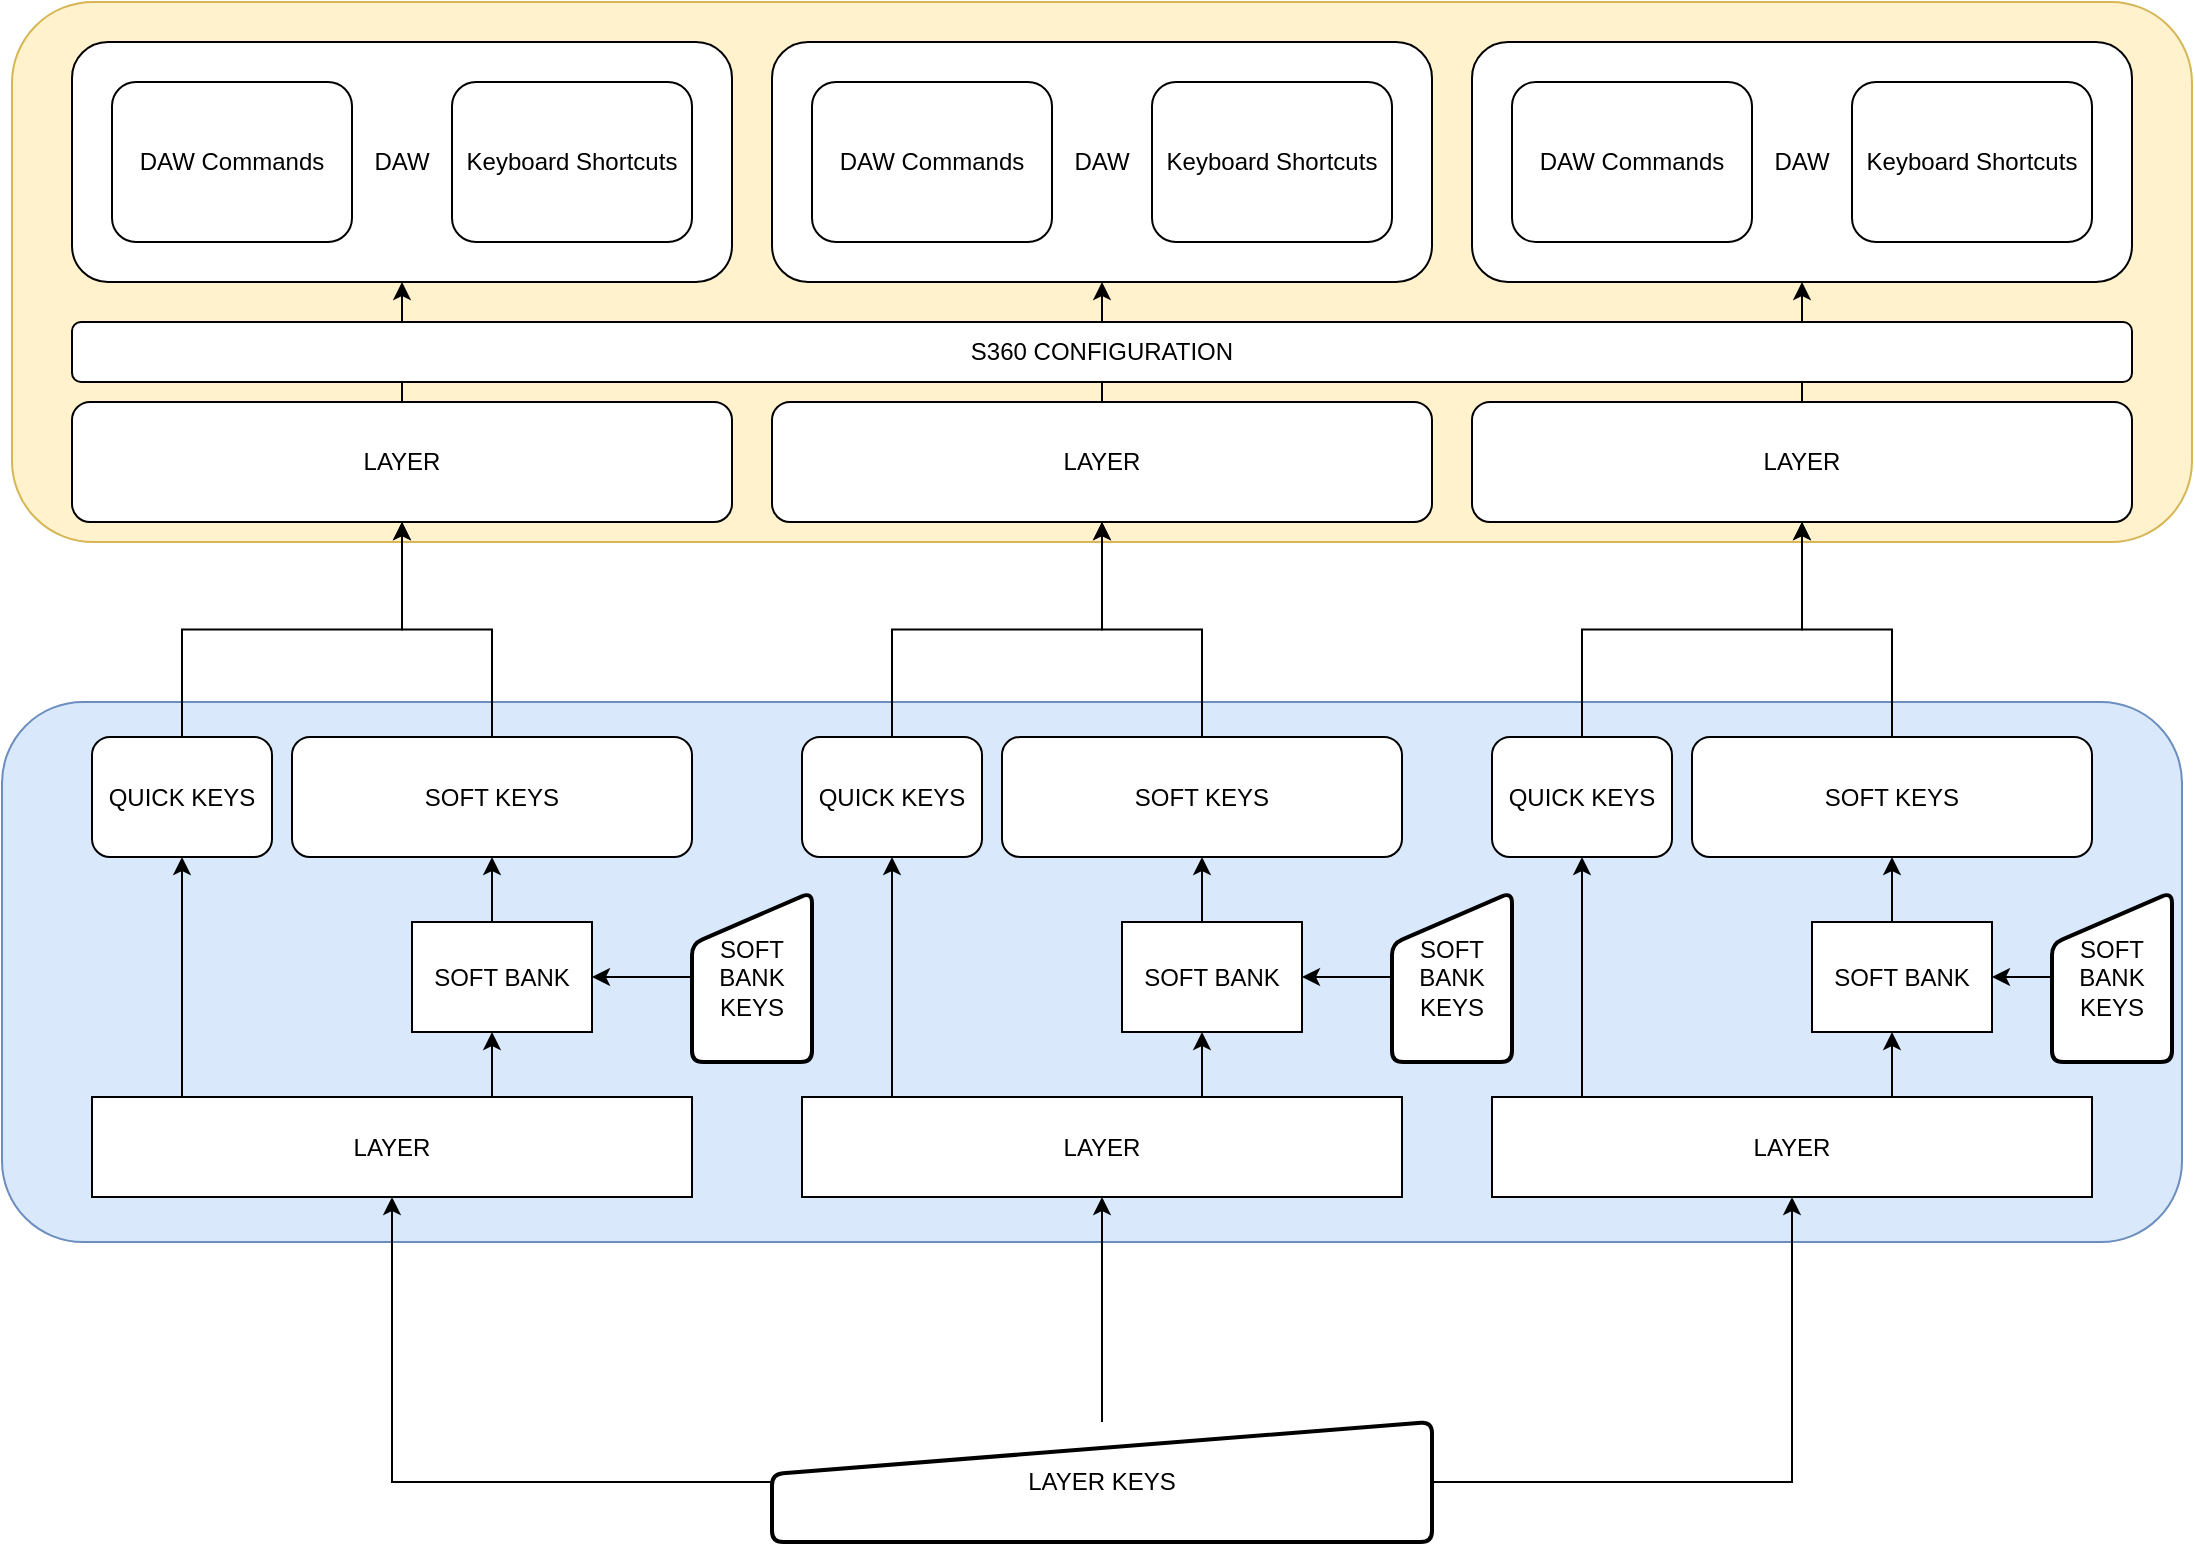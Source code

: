 <mxfile version="16.5.1" type="device"><diagram id="4BPGs_tuNQ-KsHnTLta1" name="Page-1"><mxGraphModel dx="1422" dy="905" grid="1" gridSize="10" guides="1" tooltips="1" connect="1" arrows="1" fold="1" page="1" pageScale="1" pageWidth="1654" pageHeight="1169" math="0" shadow="0"><root><mxCell id="0"/><mxCell id="1" parent="0"/><mxCell id="ZFPEpD3A91JFqFFutV7n-68" value="" style="rounded=1;whiteSpace=wrap;html=1;fillColor=#dae8fc;strokeColor=#6c8ebf;" vertex="1" parent="1"><mxGeometry x="35" y="370" width="1090" height="270" as="geometry"/></mxCell><mxCell id="ZFPEpD3A91JFqFFutV7n-55" value="" style="rounded=1;whiteSpace=wrap;html=1;fillColor=#fff2cc;strokeColor=#d6b656;" vertex="1" parent="1"><mxGeometry x="40" y="20" width="1090" height="270" as="geometry"/></mxCell><mxCell id="ZFPEpD3A91JFqFFutV7n-73" style="edgeStyle=orthogonalEdgeStyle;rounded=0;orthogonalLoop=1;jettySize=auto;html=1;" edge="1" parent="1" source="ZFPEpD3A91JFqFFutV7n-1" target="ZFPEpD3A91JFqFFutV7n-10"><mxGeometry relative="1" as="geometry"><Array as="points"><mxPoint x="280" y="557.5"/><mxPoint x="280" y="557.5"/></Array></mxGeometry></mxCell><mxCell id="ZFPEpD3A91JFqFFutV7n-74" style="edgeStyle=orthogonalEdgeStyle;rounded=0;orthogonalLoop=1;jettySize=auto;html=1;" edge="1" parent="1" source="ZFPEpD3A91JFqFFutV7n-1" target="ZFPEpD3A91JFqFFutV7n-48"><mxGeometry relative="1" as="geometry"><Array as="points"><mxPoint x="125" y="547.5"/><mxPoint x="125" y="547.5"/></Array></mxGeometry></mxCell><mxCell id="ZFPEpD3A91JFqFFutV7n-1" value="LAYER" style="rounded=0;whiteSpace=wrap;html=1;sketch=0;" vertex="1" parent="1"><mxGeometry x="80" y="567.5" width="300" height="50" as="geometry"/></mxCell><mxCell id="ZFPEpD3A91JFqFFutV7n-3" value="DAW" style="rounded=1;whiteSpace=wrap;html=1;" vertex="1" parent="1"><mxGeometry x="70" y="40" width="330" height="120" as="geometry"/></mxCell><mxCell id="ZFPEpD3A91JFqFFutV7n-72" style="edgeStyle=orthogonalEdgeStyle;rounded=0;orthogonalLoop=1;jettySize=auto;html=1;" edge="1" parent="1" source="ZFPEpD3A91JFqFFutV7n-6" target="ZFPEpD3A91JFqFFutV7n-1"><mxGeometry relative="1" as="geometry"/></mxCell><mxCell id="ZFPEpD3A91JFqFFutV7n-98" style="edgeStyle=orthogonalEdgeStyle;rounded=0;orthogonalLoop=1;jettySize=auto;html=1;" edge="1" parent="1" source="ZFPEpD3A91JFqFFutV7n-6" target="ZFPEpD3A91JFqFFutV7n-81"><mxGeometry relative="1" as="geometry"/></mxCell><mxCell id="ZFPEpD3A91JFqFFutV7n-99" style="edgeStyle=orthogonalEdgeStyle;rounded=0;orthogonalLoop=1;jettySize=auto;html=1;" edge="1" parent="1" source="ZFPEpD3A91JFqFFutV7n-6" target="ZFPEpD3A91JFqFFutV7n-88"><mxGeometry relative="1" as="geometry"/></mxCell><mxCell id="ZFPEpD3A91JFqFFutV7n-6" value="LAYER KEYS" style="html=1;strokeWidth=2;shape=manualInput;whiteSpace=wrap;rounded=1;size=26;arcSize=11;" vertex="1" parent="1"><mxGeometry x="420" y="730" width="330" height="60" as="geometry"/></mxCell><mxCell id="ZFPEpD3A91JFqFFutV7n-78" style="edgeStyle=orthogonalEdgeStyle;rounded=0;orthogonalLoop=1;jettySize=auto;html=1;" edge="1" parent="1" source="ZFPEpD3A91JFqFFutV7n-10" target="ZFPEpD3A91JFqFFutV7n-47"><mxGeometry relative="1" as="geometry"><Array as="points"><mxPoint x="280" y="467.5"/><mxPoint x="280" y="467.5"/></Array></mxGeometry></mxCell><mxCell id="ZFPEpD3A91JFqFFutV7n-10" value="SOFT BANK" style="rounded=0;whiteSpace=wrap;html=1;glass=0;sketch=0;" vertex="1" parent="1"><mxGeometry x="240" y="480" width="90" height="55" as="geometry"/></mxCell><mxCell id="ZFPEpD3A91JFqFFutV7n-71" style="edgeStyle=orthogonalEdgeStyle;rounded=0;orthogonalLoop=1;jettySize=auto;html=1;" edge="1" parent="1" source="ZFPEpD3A91JFqFFutV7n-19" target="ZFPEpD3A91JFqFFutV7n-10"><mxGeometry relative="1" as="geometry"/></mxCell><mxCell id="ZFPEpD3A91JFqFFutV7n-35" value="DAW Commands" style="rounded=1;whiteSpace=wrap;html=1;" vertex="1" parent="1"><mxGeometry x="90" y="60" width="120" height="80" as="geometry"/></mxCell><mxCell id="ZFPEpD3A91JFqFFutV7n-36" value="Keyboard Shortcuts" style="rounded=1;whiteSpace=wrap;html=1;" vertex="1" parent="1"><mxGeometry x="260" y="60" width="120" height="80" as="geometry"/></mxCell><mxCell id="ZFPEpD3A91JFqFFutV7n-38" value="DAW" style="rounded=1;whiteSpace=wrap;html=1;" vertex="1" parent="1"><mxGeometry x="420" y="40" width="330" height="120" as="geometry"/></mxCell><mxCell id="ZFPEpD3A91JFqFFutV7n-39" value="DAW Commands" style="rounded=1;whiteSpace=wrap;html=1;" vertex="1" parent="1"><mxGeometry x="440" y="60" width="120" height="80" as="geometry"/></mxCell><mxCell id="ZFPEpD3A91JFqFFutV7n-40" value="Keyboard Shortcuts" style="rounded=1;whiteSpace=wrap;html=1;" vertex="1" parent="1"><mxGeometry x="610" y="60" width="120" height="80" as="geometry"/></mxCell><mxCell id="ZFPEpD3A91JFqFFutV7n-41" value="LAYER" style="rounded=1;whiteSpace=wrap;html=1;" vertex="1" parent="1"><mxGeometry x="770" y="220" width="330" height="60" as="geometry"/></mxCell><mxCell id="ZFPEpD3A91JFqFFutV7n-42" value="DAW" style="rounded=1;whiteSpace=wrap;html=1;" vertex="1" parent="1"><mxGeometry x="770" y="40" width="330" height="120" as="geometry"/></mxCell><mxCell id="ZFPEpD3A91JFqFFutV7n-43" value="DAW Commands" style="rounded=1;whiteSpace=wrap;html=1;" vertex="1" parent="1"><mxGeometry x="790" y="60" width="120" height="80" as="geometry"/></mxCell><mxCell id="ZFPEpD3A91JFqFFutV7n-44" value="Keyboard Shortcuts" style="rounded=1;whiteSpace=wrap;html=1;" vertex="1" parent="1"><mxGeometry x="960" y="60" width="120" height="80" as="geometry"/></mxCell><mxCell id="ZFPEpD3A91JFqFFutV7n-76" style="edgeStyle=orthogonalEdgeStyle;rounded=0;orthogonalLoop=1;jettySize=auto;html=1;" edge="1" parent="1" source="ZFPEpD3A91JFqFFutV7n-48" target="ZFPEpD3A91JFqFFutV7n-62"><mxGeometry relative="1" as="geometry"/></mxCell><mxCell id="ZFPEpD3A91JFqFFutV7n-48" value="QUICK KEYS" style="rounded=1;whiteSpace=wrap;html=1;" vertex="1" parent="1"><mxGeometry x="80" y="387.5" width="90" height="60" as="geometry"/></mxCell><mxCell id="ZFPEpD3A91JFqFFutV7n-105" style="edgeStyle=orthogonalEdgeStyle;rounded=0;orthogonalLoop=1;jettySize=auto;html=1;" edge="1" parent="1" source="ZFPEpD3A91JFqFFutV7n-61" target="ZFPEpD3A91JFqFFutV7n-38"><mxGeometry relative="1" as="geometry"/></mxCell><mxCell id="ZFPEpD3A91JFqFFutV7n-61" value="LAYER" style="rounded=1;whiteSpace=wrap;html=1;" vertex="1" parent="1"><mxGeometry x="420" y="220" width="330" height="60" as="geometry"/></mxCell><mxCell id="ZFPEpD3A91JFqFFutV7n-104" style="edgeStyle=orthogonalEdgeStyle;rounded=0;orthogonalLoop=1;jettySize=auto;html=1;" edge="1" parent="1" source="ZFPEpD3A91JFqFFutV7n-62" target="ZFPEpD3A91JFqFFutV7n-3"><mxGeometry relative="1" as="geometry"/></mxCell><mxCell id="ZFPEpD3A91JFqFFutV7n-62" value="LAYER" style="rounded=1;whiteSpace=wrap;html=1;" vertex="1" parent="1"><mxGeometry x="70" y="220" width="330" height="60" as="geometry"/></mxCell><mxCell id="ZFPEpD3A91JFqFFutV7n-77" style="edgeStyle=orthogonalEdgeStyle;rounded=0;orthogonalLoop=1;jettySize=auto;html=1;" edge="1" parent="1" source="ZFPEpD3A91JFqFFutV7n-47" target="ZFPEpD3A91JFqFFutV7n-62"><mxGeometry relative="1" as="geometry"/></mxCell><mxCell id="ZFPEpD3A91JFqFFutV7n-47" value="SOFT KEYS" style="rounded=1;whiteSpace=wrap;html=1;" vertex="1" parent="1"><mxGeometry x="180" y="387.5" width="200" height="60" as="geometry"/></mxCell><mxCell id="ZFPEpD3A91JFqFFutV7n-79" style="edgeStyle=orthogonalEdgeStyle;rounded=0;orthogonalLoop=1;jettySize=auto;html=1;" edge="1" source="ZFPEpD3A91JFqFFutV7n-81" target="ZFPEpD3A91JFqFFutV7n-83" parent="1"><mxGeometry relative="1" as="geometry"><Array as="points"><mxPoint x="635" y="557.5"/><mxPoint x="635" y="557.5"/></Array></mxGeometry></mxCell><mxCell id="ZFPEpD3A91JFqFFutV7n-80" style="edgeStyle=orthogonalEdgeStyle;rounded=0;orthogonalLoop=1;jettySize=auto;html=1;startArrow=none;" edge="1" source="ZFPEpD3A91JFqFFutV7n-81" target="ZFPEpD3A91JFqFFutV7n-84" parent="1"><mxGeometry relative="1" as="geometry"><Array as="points"><mxPoint x="480" y="550"/><mxPoint x="480" y="550"/></Array></mxGeometry></mxCell><mxCell id="ZFPEpD3A91JFqFFutV7n-81" value="LAYER" style="rounded=0;whiteSpace=wrap;html=1;sketch=0;" vertex="1" parent="1"><mxGeometry x="435" y="567.5" width="300" height="50" as="geometry"/></mxCell><mxCell id="ZFPEpD3A91JFqFFutV7n-82" style="edgeStyle=orthogonalEdgeStyle;rounded=0;orthogonalLoop=1;jettySize=auto;html=1;" edge="1" source="ZFPEpD3A91JFqFFutV7n-83" target="ZFPEpD3A91JFqFFutV7n-85" parent="1"><mxGeometry relative="1" as="geometry"><Array as="points"><mxPoint x="635" y="467.5"/><mxPoint x="635" y="467.5"/></Array></mxGeometry></mxCell><mxCell id="ZFPEpD3A91JFqFFutV7n-83" value="SOFT BANK" style="rounded=0;whiteSpace=wrap;html=1;glass=0;sketch=0;" vertex="1" parent="1"><mxGeometry x="595" y="480" width="90" height="55" as="geometry"/></mxCell><mxCell id="ZFPEpD3A91JFqFFutV7n-93" style="edgeStyle=orthogonalEdgeStyle;rounded=0;orthogonalLoop=1;jettySize=auto;html=1;" edge="1" parent="1" source="ZFPEpD3A91JFqFFutV7n-84" target="ZFPEpD3A91JFqFFutV7n-61"><mxGeometry relative="1" as="geometry"/></mxCell><mxCell id="ZFPEpD3A91JFqFFutV7n-84" value="QUICK KEYS" style="rounded=1;whiteSpace=wrap;html=1;" vertex="1" parent="1"><mxGeometry x="435" y="387.5" width="90" height="60" as="geometry"/></mxCell><mxCell id="ZFPEpD3A91JFqFFutV7n-94" style="edgeStyle=orthogonalEdgeStyle;rounded=0;orthogonalLoop=1;jettySize=auto;html=1;" edge="1" parent="1" source="ZFPEpD3A91JFqFFutV7n-85" target="ZFPEpD3A91JFqFFutV7n-61"><mxGeometry relative="1" as="geometry"/></mxCell><mxCell id="ZFPEpD3A91JFqFFutV7n-85" value="SOFT KEYS" style="rounded=1;whiteSpace=wrap;html=1;" vertex="1" parent="1"><mxGeometry x="535" y="387.5" width="200" height="60" as="geometry"/></mxCell><mxCell id="ZFPEpD3A91JFqFFutV7n-86" style="edgeStyle=orthogonalEdgeStyle;rounded=0;orthogonalLoop=1;jettySize=auto;html=1;" edge="1" source="ZFPEpD3A91JFqFFutV7n-88" target="ZFPEpD3A91JFqFFutV7n-90" parent="1"><mxGeometry relative="1" as="geometry"><Array as="points"><mxPoint x="980" y="557.5"/><mxPoint x="980" y="557.5"/></Array></mxGeometry></mxCell><mxCell id="ZFPEpD3A91JFqFFutV7n-87" style="edgeStyle=orthogonalEdgeStyle;rounded=0;orthogonalLoop=1;jettySize=auto;html=1;" edge="1" source="ZFPEpD3A91JFqFFutV7n-88" target="ZFPEpD3A91JFqFFutV7n-91" parent="1"><mxGeometry relative="1" as="geometry"><Array as="points"><mxPoint x="825" y="547.5"/><mxPoint x="825" y="547.5"/></Array></mxGeometry></mxCell><mxCell id="ZFPEpD3A91JFqFFutV7n-88" value="LAYER" style="rounded=0;whiteSpace=wrap;html=1;sketch=0;" vertex="1" parent="1"><mxGeometry x="780" y="567.5" width="300" height="50" as="geometry"/></mxCell><mxCell id="ZFPEpD3A91JFqFFutV7n-89" style="edgeStyle=orthogonalEdgeStyle;rounded=0;orthogonalLoop=1;jettySize=auto;html=1;" edge="1" source="ZFPEpD3A91JFqFFutV7n-90" target="ZFPEpD3A91JFqFFutV7n-92" parent="1"><mxGeometry relative="1" as="geometry"><Array as="points"><mxPoint x="980" y="467.5"/><mxPoint x="980" y="467.5"/></Array></mxGeometry></mxCell><mxCell id="ZFPEpD3A91JFqFFutV7n-90" value="SOFT BANK" style="rounded=0;whiteSpace=wrap;html=1;glass=0;sketch=0;" vertex="1" parent="1"><mxGeometry x="940" y="480" width="90" height="55" as="geometry"/></mxCell><mxCell id="ZFPEpD3A91JFqFFutV7n-95" style="edgeStyle=orthogonalEdgeStyle;rounded=0;orthogonalLoop=1;jettySize=auto;html=1;" edge="1" parent="1" source="ZFPEpD3A91JFqFFutV7n-91" target="ZFPEpD3A91JFqFFutV7n-41"><mxGeometry relative="1" as="geometry"/></mxCell><mxCell id="ZFPEpD3A91JFqFFutV7n-91" value="QUICK KEYS" style="rounded=1;whiteSpace=wrap;html=1;" vertex="1" parent="1"><mxGeometry x="780" y="387.5" width="90" height="60" as="geometry"/></mxCell><mxCell id="ZFPEpD3A91JFqFFutV7n-96" style="edgeStyle=orthogonalEdgeStyle;rounded=0;orthogonalLoop=1;jettySize=auto;html=1;" edge="1" parent="1" source="ZFPEpD3A91JFqFFutV7n-92" target="ZFPEpD3A91JFqFFutV7n-41"><mxGeometry relative="1" as="geometry"/></mxCell><mxCell id="ZFPEpD3A91JFqFFutV7n-92" value="SOFT KEYS" style="rounded=1;whiteSpace=wrap;html=1;" vertex="1" parent="1"><mxGeometry x="880" y="387.5" width="200" height="60" as="geometry"/></mxCell><mxCell id="ZFPEpD3A91JFqFFutV7n-19" value="SOFT BANK KEYS" style="html=1;strokeWidth=2;shape=manualInput;whiteSpace=wrap;rounded=1;size=26;arcSize=11;" vertex="1" parent="1"><mxGeometry x="380" y="465" width="60" height="85" as="geometry"/></mxCell><mxCell id="ZFPEpD3A91JFqFFutV7n-103" style="edgeStyle=orthogonalEdgeStyle;rounded=0;orthogonalLoop=1;jettySize=auto;html=1;" edge="1" parent="1" source="ZFPEpD3A91JFqFFutV7n-100" target="ZFPEpD3A91JFqFFutV7n-83"><mxGeometry relative="1" as="geometry"/></mxCell><mxCell id="ZFPEpD3A91JFqFFutV7n-100" value="SOFT BANK KEYS" style="html=1;strokeWidth=2;shape=manualInput;whiteSpace=wrap;rounded=1;size=26;arcSize=11;" vertex="1" parent="1"><mxGeometry x="730" y="465" width="60" height="85" as="geometry"/></mxCell><mxCell id="ZFPEpD3A91JFqFFutV7n-102" style="edgeStyle=orthogonalEdgeStyle;rounded=0;orthogonalLoop=1;jettySize=auto;html=1;" edge="1" parent="1" source="ZFPEpD3A91JFqFFutV7n-101" target="ZFPEpD3A91JFqFFutV7n-90"><mxGeometry relative="1" as="geometry"/></mxCell><mxCell id="ZFPEpD3A91JFqFFutV7n-101" value="SOFT BANK KEYS" style="html=1;strokeWidth=2;shape=manualInput;whiteSpace=wrap;rounded=1;size=26;arcSize=11;" vertex="1" parent="1"><mxGeometry x="1060" y="465" width="60" height="85" as="geometry"/></mxCell><mxCell id="ZFPEpD3A91JFqFFutV7n-106" style="edgeStyle=orthogonalEdgeStyle;rounded=0;orthogonalLoop=1;jettySize=auto;html=1;" edge="1" parent="1" source="ZFPEpD3A91JFqFFutV7n-41" target="ZFPEpD3A91JFqFFutV7n-42"><mxGeometry relative="1" as="geometry"/></mxCell><mxCell id="ZFPEpD3A91JFqFFutV7n-46" value="S360 CONFIGURATION" style="rounded=1;whiteSpace=wrap;html=1;" vertex="1" parent="1"><mxGeometry x="70" y="180" width="1030" height="30" as="geometry"/></mxCell></root></mxGraphModel></diagram></mxfile>